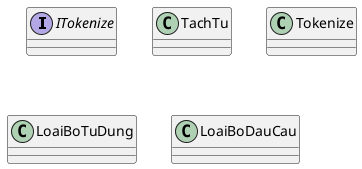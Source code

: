@startuml
'https://plantuml.com/class-diagram

interface ITokenize
class TachTu
class Tokenize
class LoaiBoTuDung
class LoaiBoDauCau

@enduml